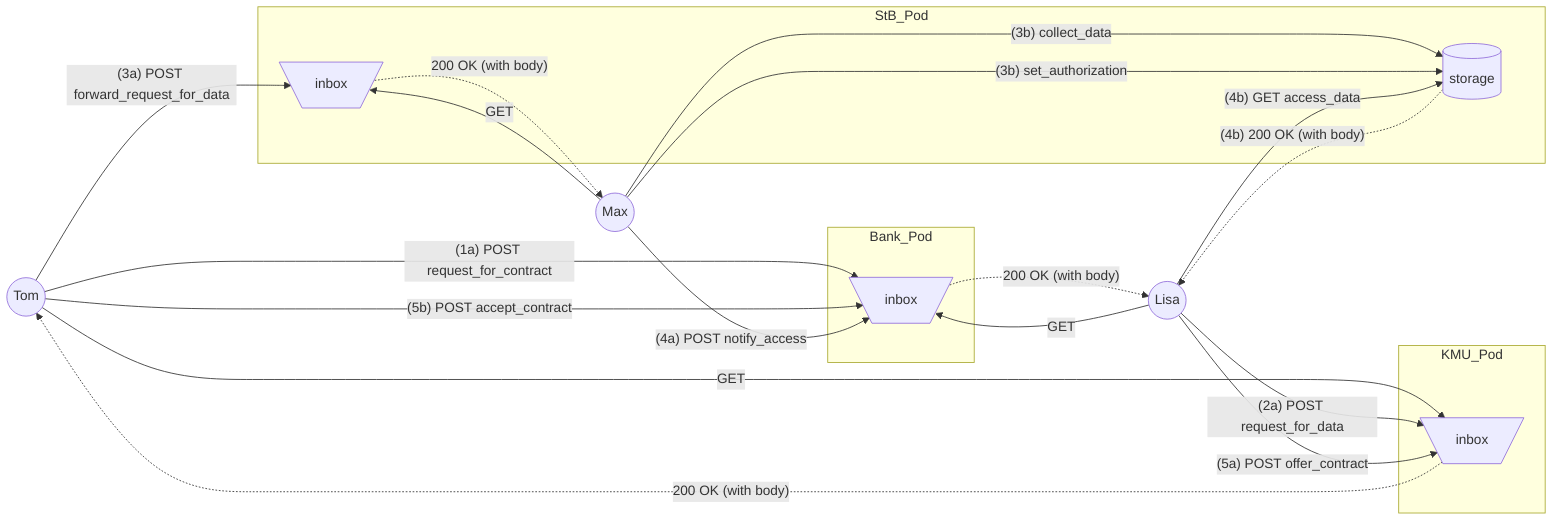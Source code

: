 graph LR
%% Anbahnung Partnerschaft
%% (1) Anfrage Kreditvertrag
%% (2) Nachfrage aktuelle Unternehmenssituation
%% (3) Anfrage Nachweis über Unternehmenssituation
%% (4) Lieferung Nachweis
%% (5) Lieferung Kreditangebot

Tom((Tom))
subgraph KMU_Pod
    kmu_inbox[\inbox/]
end
Tom-->|"GET"|kmu_inbox
kmu_inbox-.->|"200 OK (with body)"|Tom
    Tom-->|"(1a) POST request_for_contract"|bank_inbox
    Tom-->|"(3a) POST forward_request_for_data"|stb_inbox
    Tom-->|"(5b) POST accept_contract"|bank_inbox

Max((Max))
subgraph StB_Pod
    stb_inbox[\inbox/]
    stb_storage[(storage)]
end 
Max-->|"GET"|stb_inbox
stb_inbox-.->|"200 OK (with body)"|Max
    Max-->|"(3b) collect_data"|stb_storage
    Max-->|"(3b) set_authorization"|stb_storage
    Max-->|"(4a) POST notify_access"|bank_inbox

Lisa((Lisa))
subgraph Bank_Pod
    bank_inbox[\inbox/]
end
Lisa-->|"GET"|bank_inbox
bank_inbox-.->|"200 OK (with body)"|Lisa
    Lisa-->|"(2a) POST request_for_data"|kmu_inbox
    Lisa-->|"(5a) POST offer_contract"|kmu_inbox
    Lisa-->|"(4b) GET access_data"|stb_storage
    stb_storage-.->|"(4b) 200 OK (with body)"|Lisa